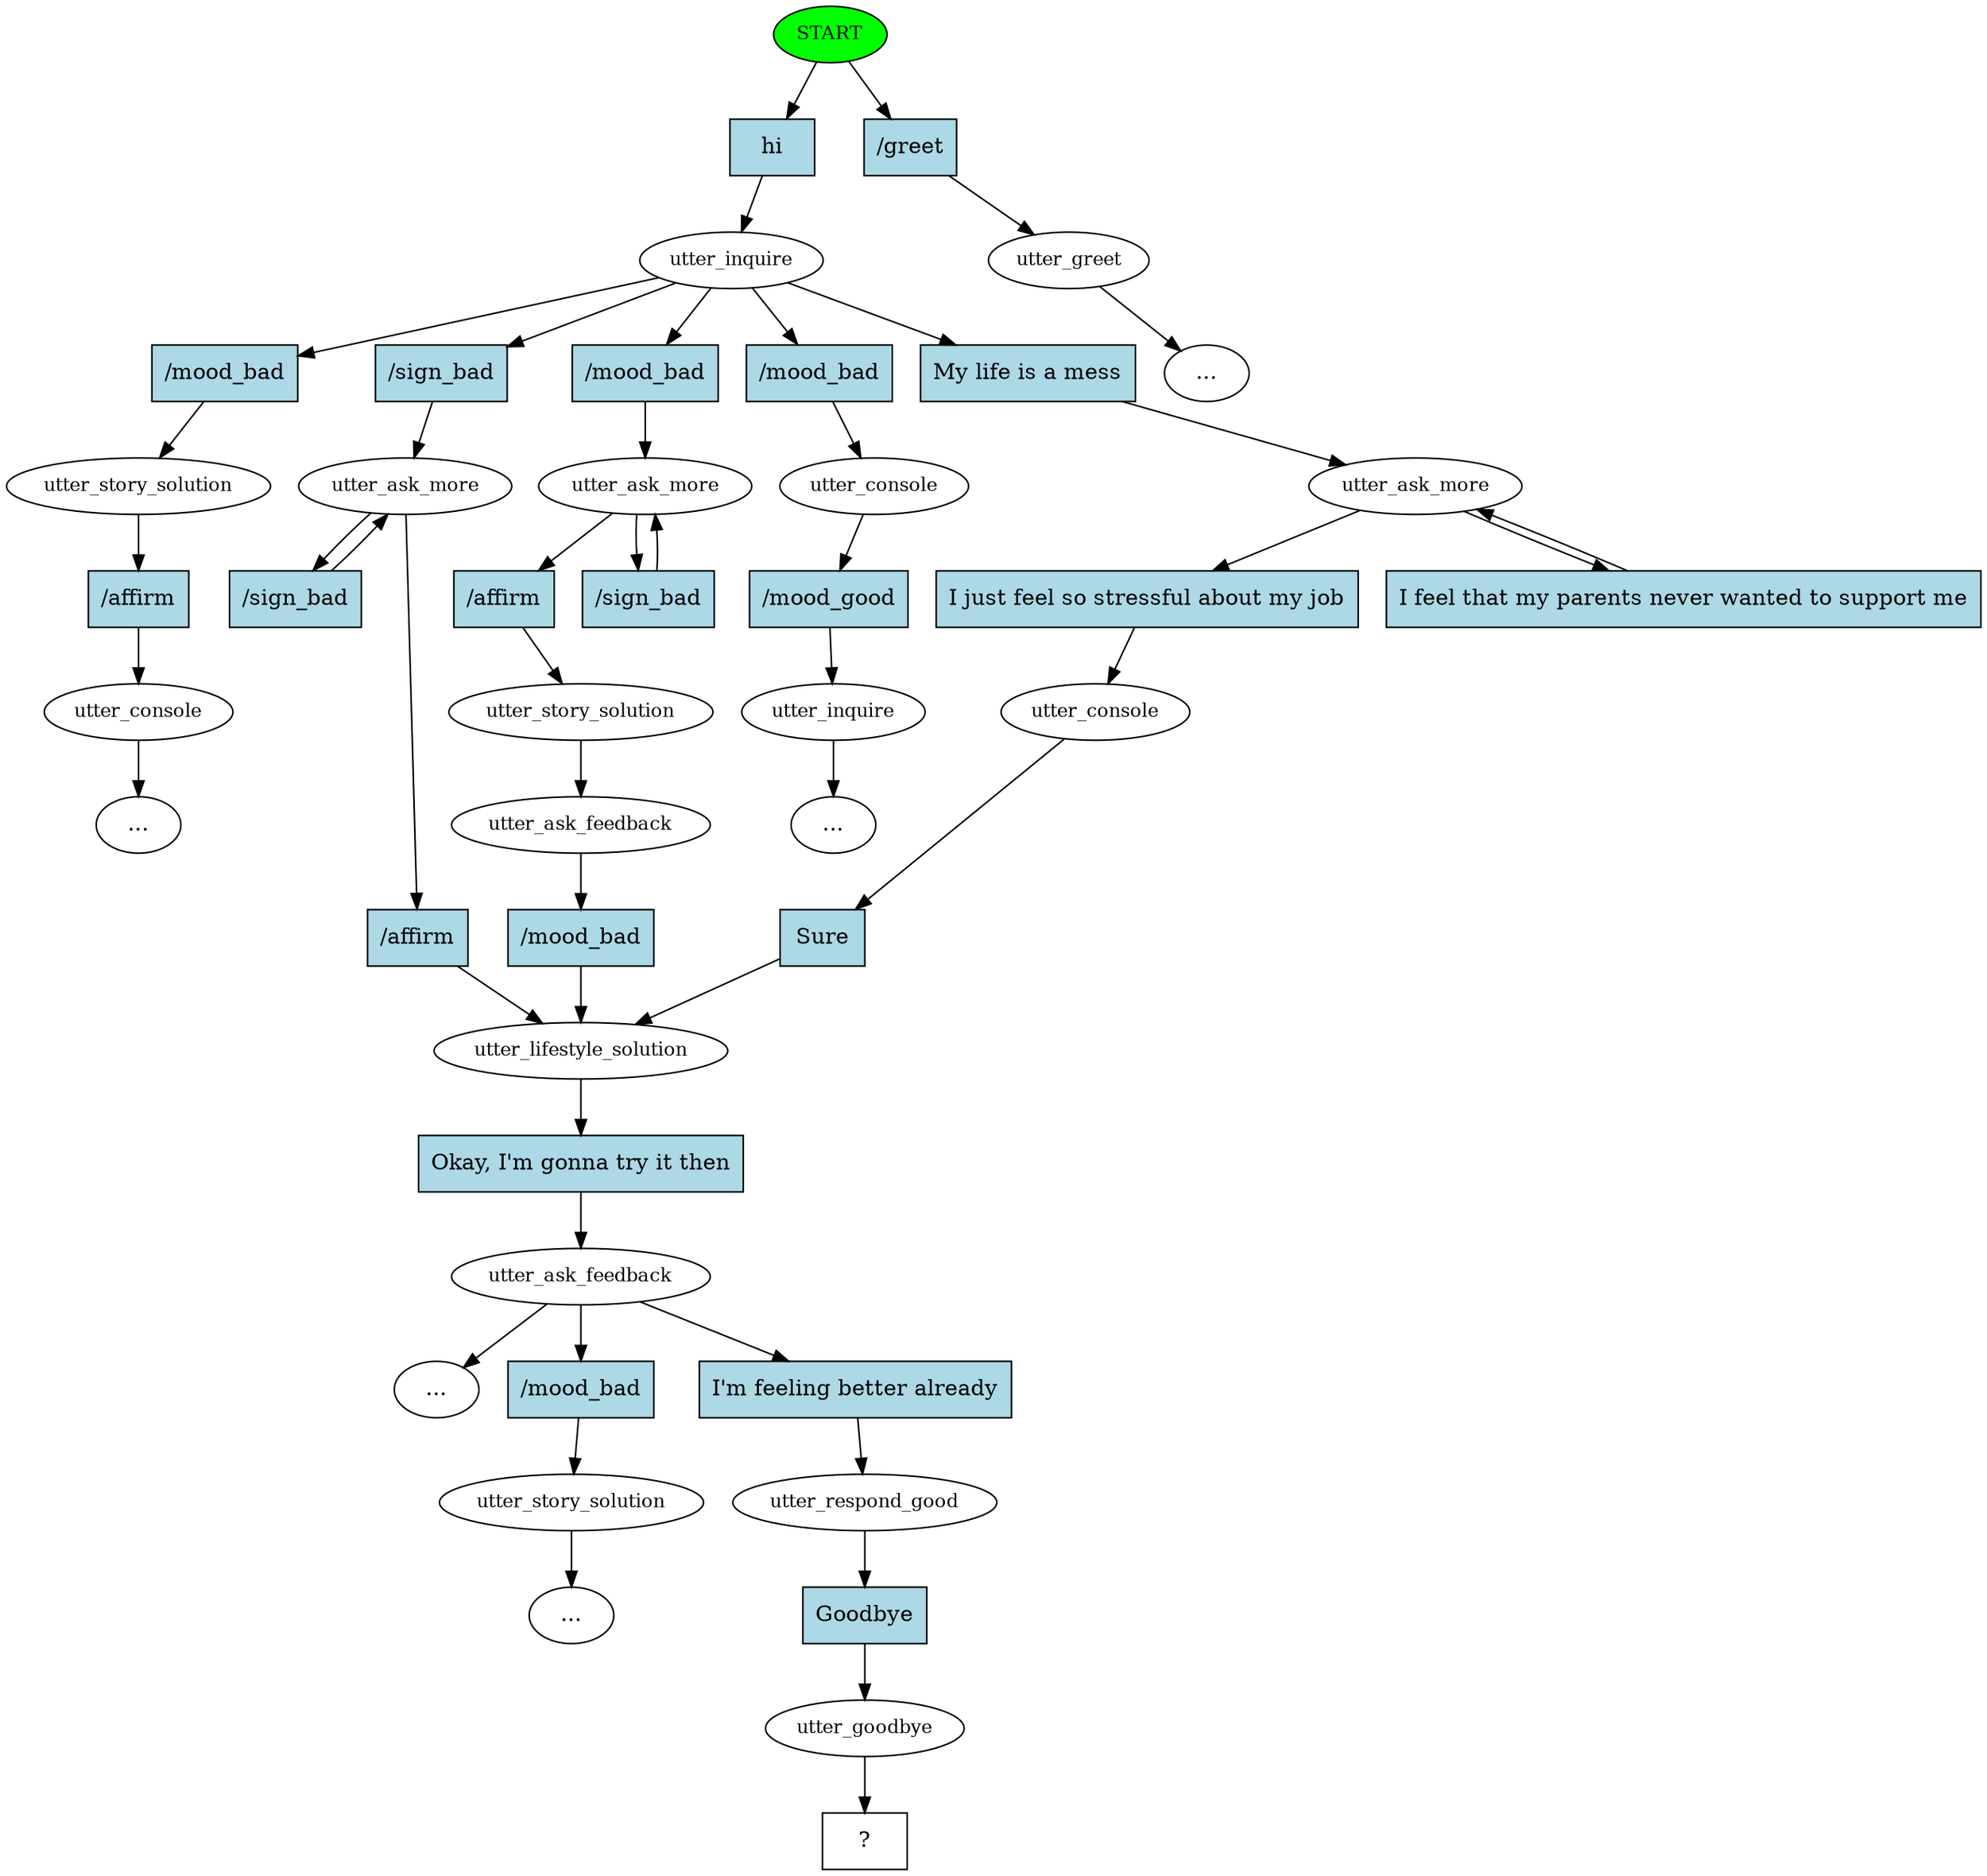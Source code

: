 digraph  {
0 [class="start active", fillcolor=green, fontsize=12, label=START, style=filled];
1 [class=active, fontsize=12, label=utter_inquire];
2 [class="", fontsize=12, label=utter_story_solution];
3 [class="", fontsize=12, label=utter_console];
"-3" [class=ellipsis, label="..."];
4 [class="", fontsize=12, label=utter_greet];
6 [class="", fontsize=12, label=utter_ask_more];
9 [class=active, fontsize=12, label=utter_lifestyle_solution];
10 [class=active, fontsize=12, label=utter_ask_feedback];
11 [class="", fontsize=12, label=utter_story_solution];
"-5" [class=ellipsis, label="..."];
13 [class="", fontsize=12, label=utter_ask_more];
15 [class="", fontsize=12, label=utter_story_solution];
16 [class="", fontsize=12, label=utter_ask_feedback];
"-6" [class=ellipsis, label="..."];
20 [class="", fontsize=12, label=utter_console];
21 [class="", fontsize=12, label=utter_inquire];
"-7" [class=ellipsis, label="..."];
"-9" [class=ellipsis, label="..."];
25 [class=active, fontsize=12, label=utter_ask_more];
27 [class=active, fontsize=12, label=utter_console];
30 [class=active, fontsize=12, label=utter_respond_good];
31 [class=active, fontsize=12, label=utter_goodbye];
32 [class="intent dashed active", label="  ?  ", shape=rect];
33 [class="intent active", fillcolor=lightblue, label=hi, shape=rect, style=filled];
34 [class=intent, fillcolor=lightblue, label="\/greet", shape=rect, style=filled];
35 [class=intent, fillcolor=lightblue, label="\/mood_bad", shape=rect, style=filled];
36 [class=intent, fillcolor=lightblue, label="\/sign_bad", shape=rect, style=filled];
37 [class=intent, fillcolor=lightblue, label="\/mood_bad", shape=rect, style=filled];
38 [class=intent, fillcolor=lightblue, label="\/mood_bad", shape=rect, style=filled];
39 [class="intent active", fillcolor=lightblue, label="My\ life\ is\ a\ mess", shape=rect, style=filled];
40 [class=intent, fillcolor=lightblue, label="\/affirm", shape=rect, style=filled];
41 [class=intent, fillcolor=lightblue, label="\/sign_bad", shape=rect, style=filled];
42 [class=intent, fillcolor=lightblue, label="\/affirm", shape=rect, style=filled];
43 [class="intent active", fillcolor=lightblue, label="Okay\,\ I\'m\ gonna\ try\ it\ then", shape=rect, style=filled];
44 [class=intent, fillcolor=lightblue, label="\/mood_bad", shape=rect, style=filled];
45 [class="intent active", fillcolor=lightblue, label="I\'m\ feeling\ better\ already", shape=rect, style=filled];
46 [class=intent, fillcolor=lightblue, label="\/affirm", shape=rect, style=filled];
47 [class=intent, fillcolor=lightblue, label="\/sign_bad", shape=rect, style=filled];
48 [class=intent, fillcolor=lightblue, label="\/mood_bad", shape=rect, style=filled];
49 [class=intent, fillcolor=lightblue, label="\/mood_good", shape=rect, style=filled];
50 [class="intent active", fillcolor=lightblue, label="I\ just\ feel\ so\ stressful\ about\ my\ job", shape=rect, style=filled];
51 [class="intent active", fillcolor=lightblue, label="I\ feel\ that\ my\ parents\ never\ wanted\ to\ support\ me", shape=rect, style=filled];
52 [class="intent active", fillcolor=lightblue, label=Sure, shape=rect, style=filled];
53 [class="intent active", fillcolor=lightblue, label=Goodbye, shape=rect, style=filled];
0 -> 33  [class=active, key=0];
0 -> 34  [class="", key=0];
1 -> 35  [class="", key=0];
1 -> 36  [class="", key=0];
1 -> 37  [class="", key=0];
1 -> 38  [class="", key=0];
1 -> 39  [class=active, key=0];
2 -> 40  [class="", key=0];
3 -> "-3"  [class="", key=NONE, label=""];
4 -> "-9"  [class="", key=NONE, label=""];
6 -> 41  [class="", key=0];
6 -> 42  [class="", key=0];
9 -> 43  [class=active, key=0];
10 -> "-6"  [class="", key=NONE, label=""];
10 -> 44  [class="", key=0];
10 -> 45  [class=active, key=0];
11 -> "-5"  [class="", key=NONE, label=""];
13 -> 46  [class="", key=0];
13 -> 47  [class="", key=0];
15 -> 16  [class="", key=NONE, label=""];
16 -> 48  [class="", key=0];
20 -> 49  [class="", key=0];
21 -> "-7"  [class="", key=NONE, label=""];
25 -> 50  [class=active, key=0];
25 -> 51  [class=active, key=0];
27 -> 52  [class=active, key=0];
30 -> 53  [class=active, key=0];
31 -> 32  [class=active, key=NONE, label=""];
33 -> 1  [class=active, key=0];
34 -> 4  [class="", key=0];
35 -> 2  [class="", key=0];
36 -> 6  [class="", key=0];
37 -> 13  [class="", key=0];
38 -> 20  [class="", key=0];
39 -> 25  [class=active, key=0];
40 -> 3  [class="", key=0];
41 -> 6  [class="", key=0];
42 -> 9  [class="", key=0];
43 -> 10  [class=active, key=0];
44 -> 11  [class="", key=0];
45 -> 30  [class=active, key=0];
46 -> 15  [class="", key=0];
47 -> 13  [class="", key=0];
48 -> 9  [class="", key=0];
49 -> 21  [class="", key=0];
50 -> 27  [class=active, key=0];
51 -> 25  [class=active, key=0];
52 -> 9  [class=active, key=0];
53 -> 31  [class=active, key=0];
}
